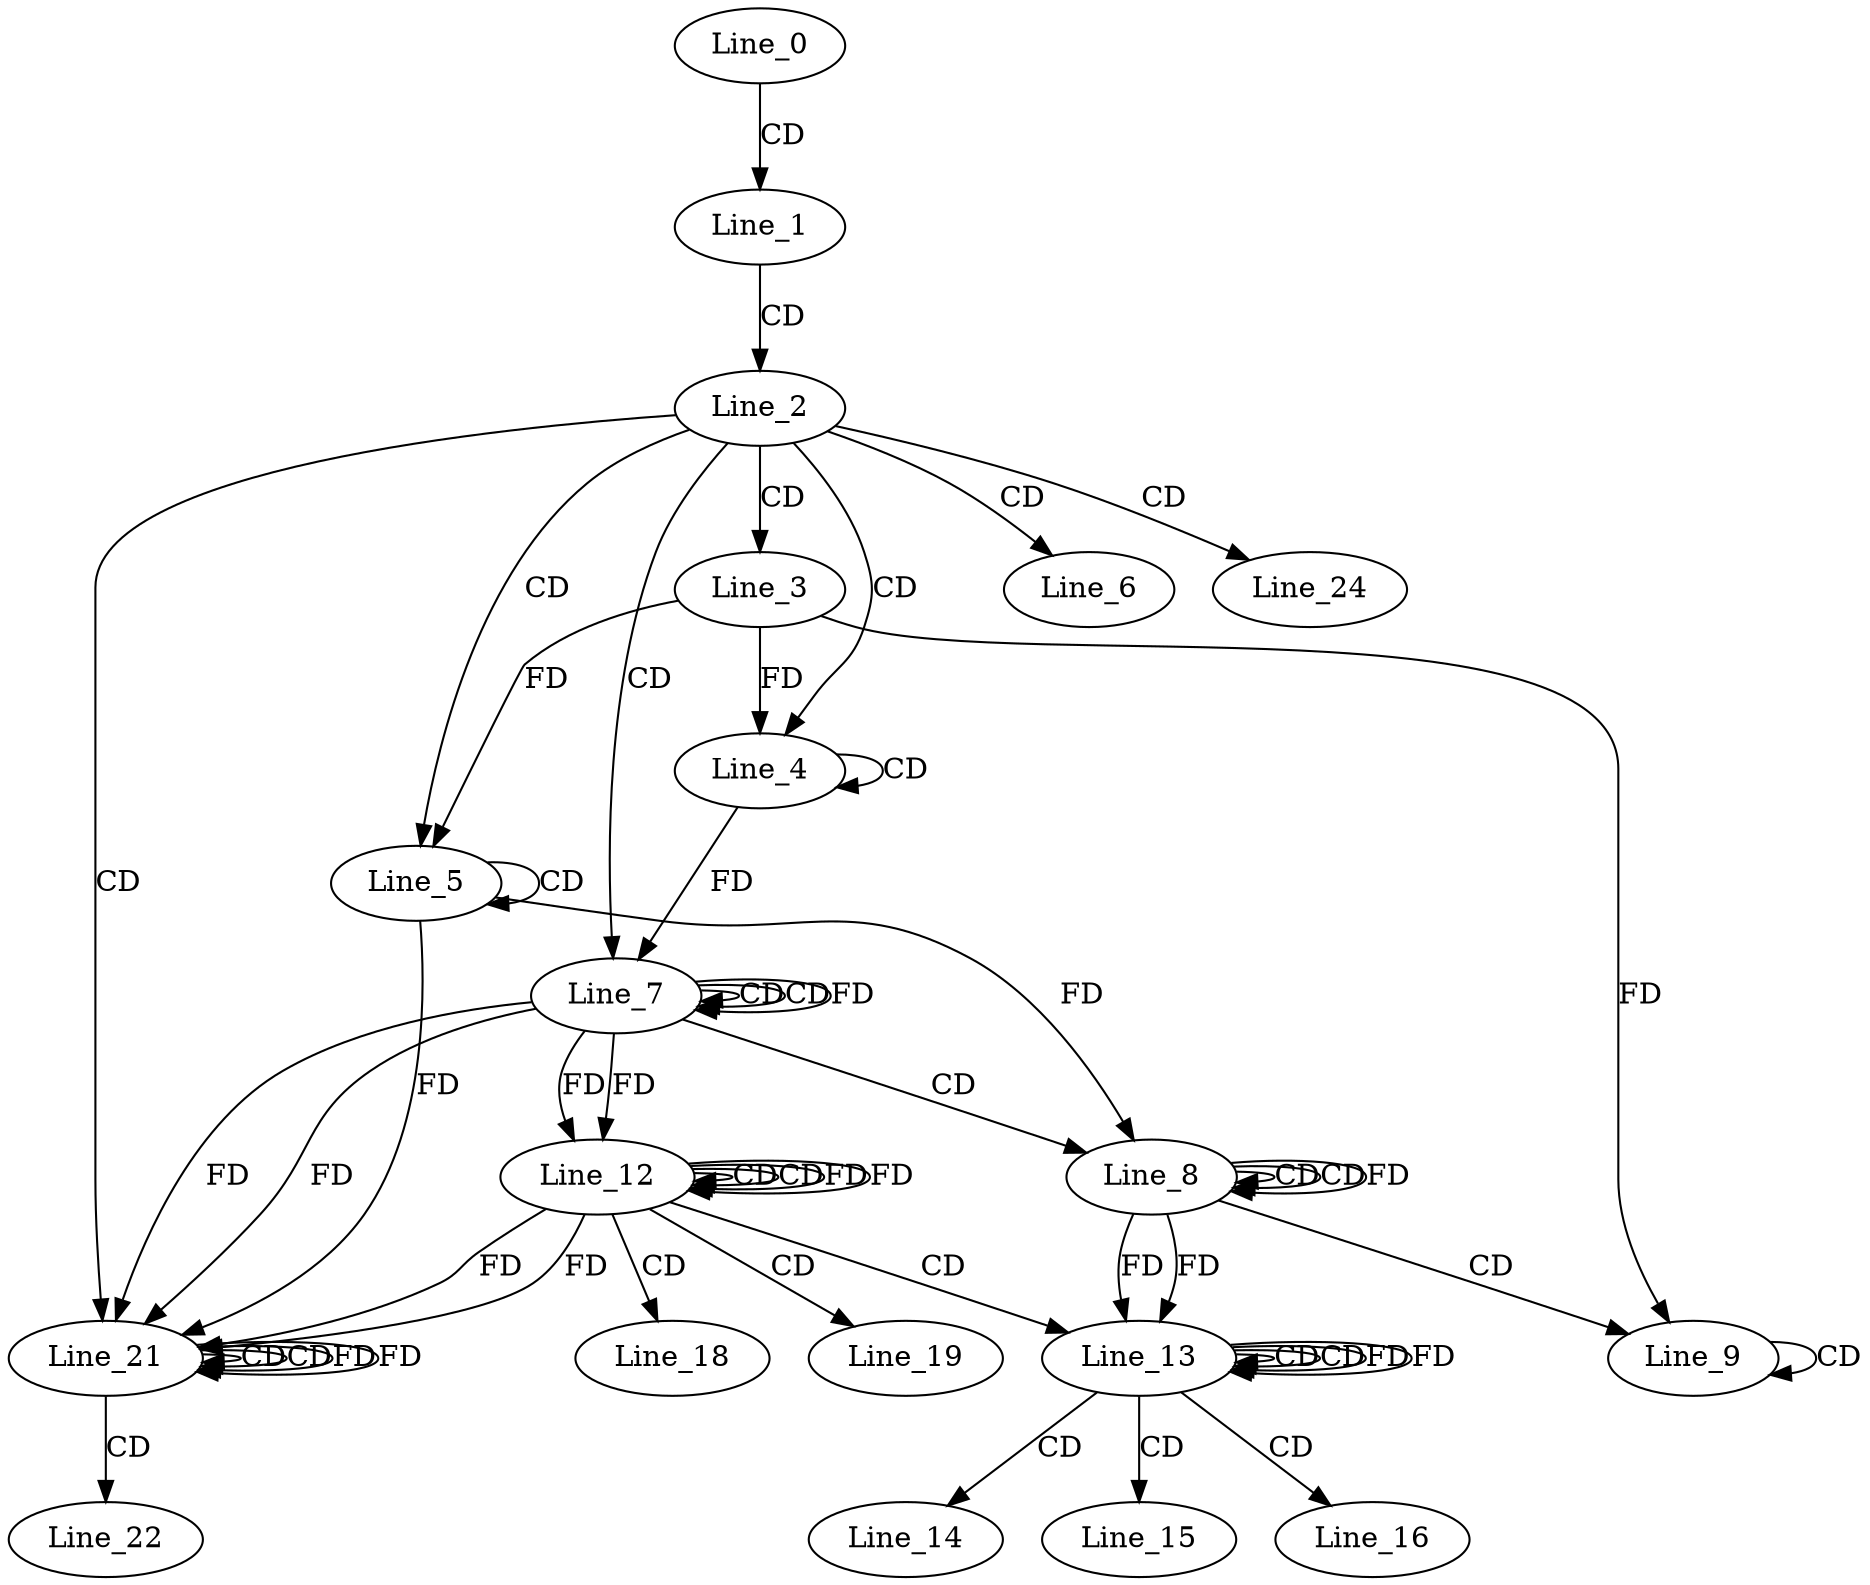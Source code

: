 digraph G {
  Line_0;
  Line_1;
  Line_2;
  Line_3;
  Line_4;
  Line_4;
  Line_5;
  Line_5;
  Line_6;
  Line_7;
  Line_7;
  Line_7;
  Line_8;
  Line_8;
  Line_8;
  Line_9;
  Line_9;
  Line_12;
  Line_12;
  Line_12;
  Line_13;
  Line_13;
  Line_13;
  Line_14;
  Line_15;
  Line_16;
  Line_18;
  Line_19;
  Line_21;
  Line_21;
  Line_21;
  Line_22;
  Line_24;
  Line_0 -> Line_1 [ label="CD" ];
  Line_1 -> Line_2 [ label="CD" ];
  Line_2 -> Line_3 [ label="CD" ];
  Line_2 -> Line_4 [ label="CD" ];
  Line_4 -> Line_4 [ label="CD" ];
  Line_3 -> Line_4 [ label="FD" ];
  Line_2 -> Line_5 [ label="CD" ];
  Line_5 -> Line_5 [ label="CD" ];
  Line_3 -> Line_5 [ label="FD" ];
  Line_2 -> Line_6 [ label="CD" ];
  Line_2 -> Line_7 [ label="CD" ];
  Line_7 -> Line_7 [ label="CD" ];
  Line_4 -> Line_7 [ label="FD" ];
  Line_7 -> Line_7 [ label="CD" ];
  Line_7 -> Line_7 [ label="FD" ];
  Line_7 -> Line_8 [ label="CD" ];
  Line_8 -> Line_8 [ label="CD" ];
  Line_5 -> Line_8 [ label="FD" ];
  Line_8 -> Line_8 [ label="CD" ];
  Line_8 -> Line_8 [ label="FD" ];
  Line_8 -> Line_9 [ label="CD" ];
  Line_9 -> Line_9 [ label="CD" ];
  Line_3 -> Line_9 [ label="FD" ];
  Line_12 -> Line_12 [ label="CD" ];
  Line_7 -> Line_12 [ label="FD" ];
  Line_12 -> Line_12 [ label="CD" ];
  Line_12 -> Line_12 [ label="FD" ];
  Line_7 -> Line_12 [ label="FD" ];
  Line_12 -> Line_13 [ label="CD" ];
  Line_13 -> Line_13 [ label="CD" ];
  Line_8 -> Line_13 [ label="FD" ];
  Line_13 -> Line_13 [ label="CD" ];
  Line_13 -> Line_13 [ label="FD" ];
  Line_8 -> Line_13 [ label="FD" ];
  Line_13 -> Line_14 [ label="CD" ];
  Line_13 -> Line_15 [ label="CD" ];
  Line_13 -> Line_16 [ label="CD" ];
  Line_12 -> Line_18 [ label="CD" ];
  Line_12 -> Line_19 [ label="CD" ];
  Line_2 -> Line_21 [ label="CD" ];
  Line_21 -> Line_21 [ label="CD" ];
  Line_12 -> Line_21 [ label="FD" ];
  Line_7 -> Line_21 [ label="FD" ];
  Line_5 -> Line_21 [ label="FD" ];
  Line_21 -> Line_21 [ label="CD" ];
  Line_21 -> Line_21 [ label="FD" ];
  Line_12 -> Line_21 [ label="FD" ];
  Line_7 -> Line_21 [ label="FD" ];
  Line_21 -> Line_22 [ label="CD" ];
  Line_2 -> Line_24 [ label="CD" ];
  Line_12 -> Line_12 [ label="FD" ];
  Line_13 -> Line_13 [ label="FD" ];
  Line_21 -> Line_21 [ label="FD" ];
}
